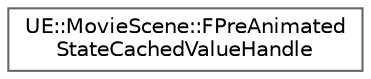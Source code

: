 digraph "Graphical Class Hierarchy"
{
 // INTERACTIVE_SVG=YES
 // LATEX_PDF_SIZE
  bgcolor="transparent";
  edge [fontname=Helvetica,fontsize=10,labelfontname=Helvetica,labelfontsize=10];
  node [fontname=Helvetica,fontsize=10,shape=box,height=0.2,width=0.4];
  rankdir="LR";
  Node0 [id="Node000000",label="UE::MovieScene::FPreAnimated\lStateCachedValueHandle",height=0.2,width=0.4,color="grey40", fillcolor="white", style="filled",URL="$de/d14/structUE_1_1MovieScene_1_1FPreAnimatedStateCachedValueHandle.html",tooltip="A handle to a particular pre-animated value within a FPreAnimatedStateExtension instance."];
}
